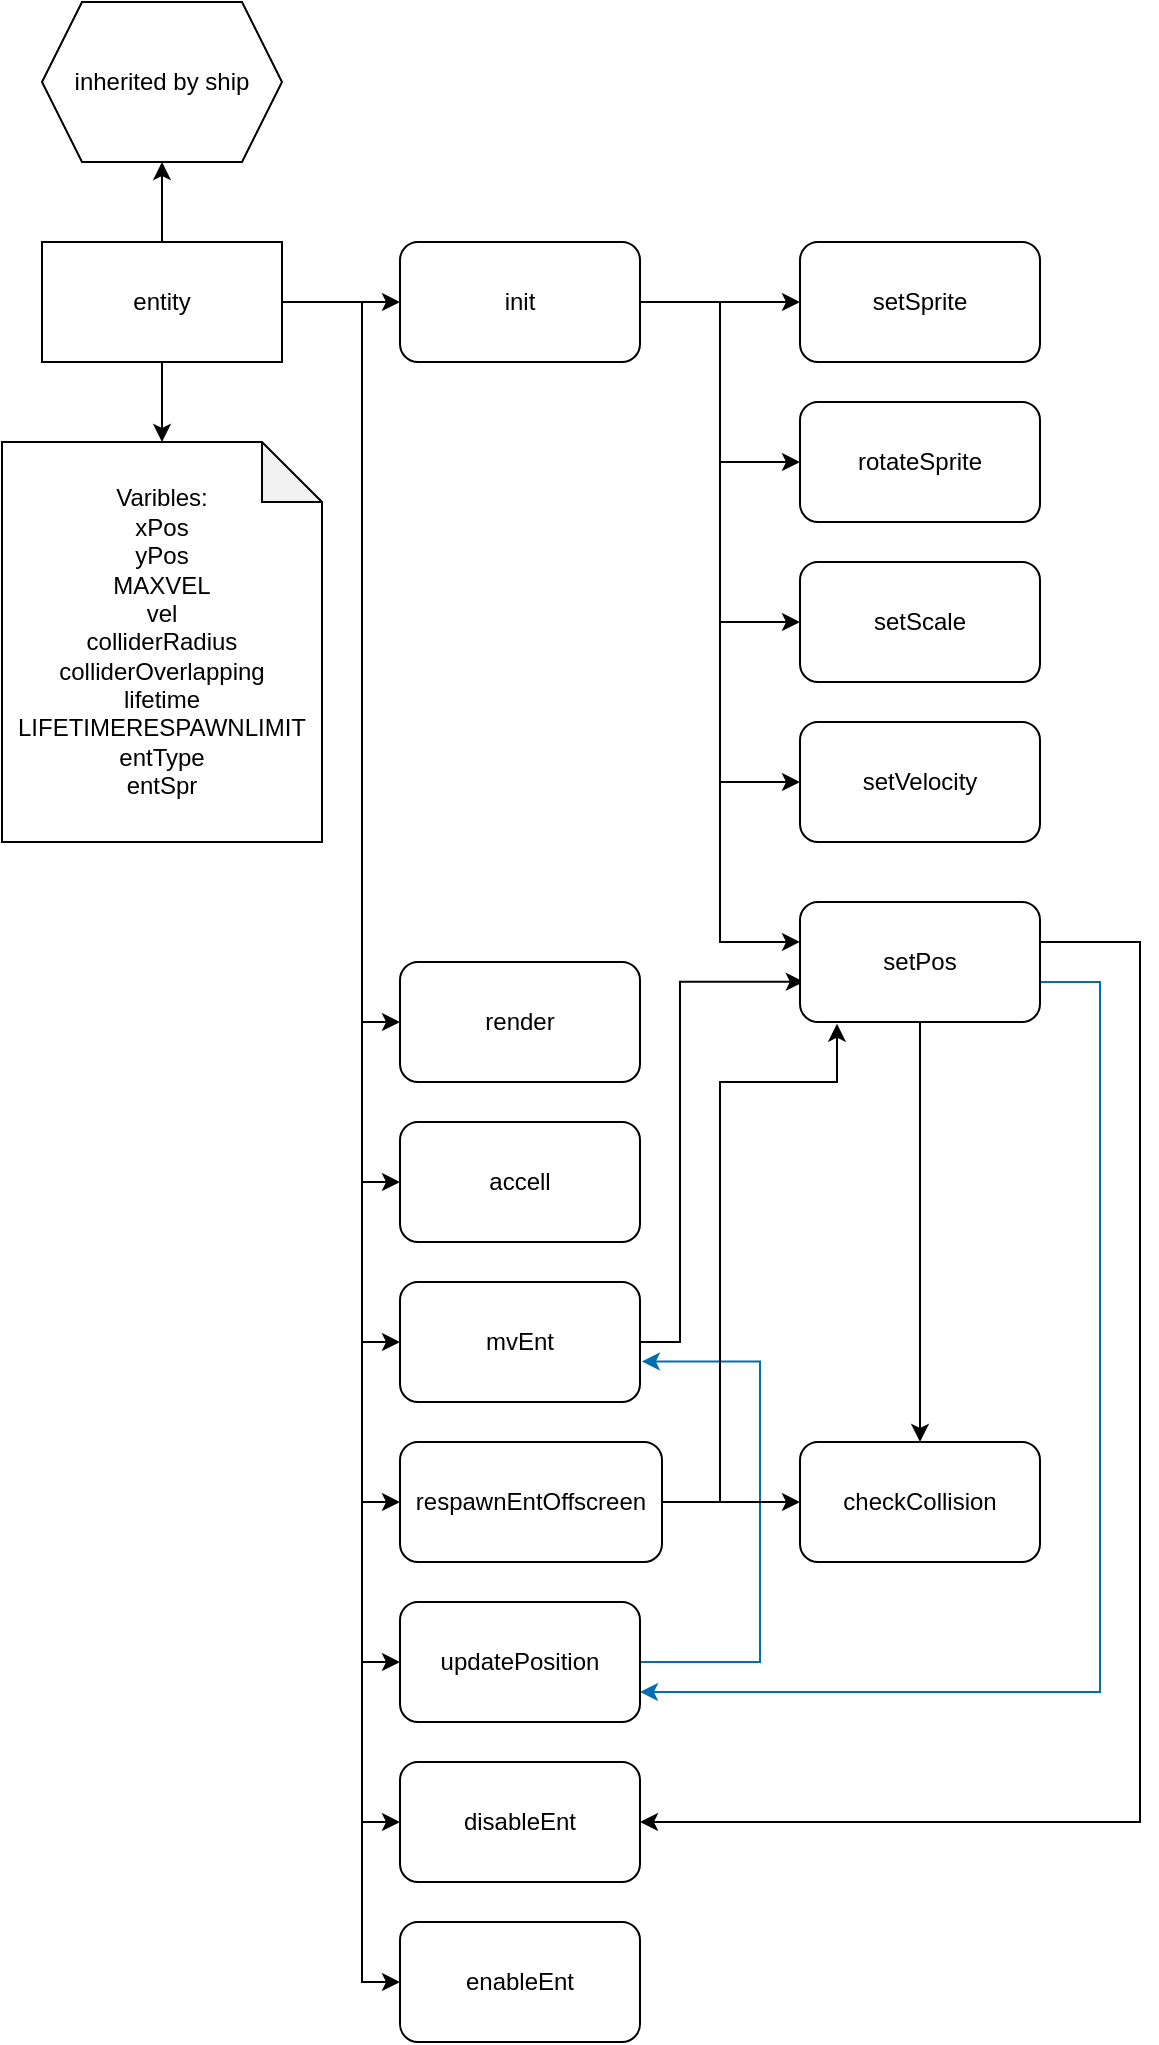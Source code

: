 <mxfile version="25.0.2">
  <diagram name="Page-1" id="BSHNCbjoeeCdyLKeYHf0">
    <mxGraphModel dx="869" dy="1681" grid="1" gridSize="10" guides="1" tooltips="1" connect="1" arrows="1" fold="1" page="1" pageScale="1" pageWidth="827" pageHeight="1169" math="0" shadow="0">
      <root>
        <mxCell id="0" />
        <mxCell id="1" parent="0" />
        <mxCell id="T4675CntPIbb6OxWo32h-7" style="edgeStyle=orthogonalEdgeStyle;rounded=0;orthogonalLoop=1;jettySize=auto;html=1;entryX=1;entryY=0.75;entryDx=0;entryDy=0;fillColor=#1ba1e2;strokeColor=#006EAF;" edge="1" parent="1" source="s_r3ZVMq5Yv6c_A7ZO6Z-6" target="T4675CntPIbb6OxWo32h-1">
          <mxGeometry relative="1" as="geometry">
            <Array as="points">
              <mxPoint x="579" y="410" />
              <mxPoint x="579" y="765" />
            </Array>
          </mxGeometry>
        </mxCell>
        <mxCell id="T4675CntPIbb6OxWo32h-2" style="edgeStyle=orthogonalEdgeStyle;rounded=0;orthogonalLoop=1;jettySize=auto;html=1;entryX=1.008;entryY=0.662;entryDx=0;entryDy=0;entryPerimeter=0;fillColor=#1ba1e2;strokeColor=#006EAF;" edge="1" parent="1" source="T4675CntPIbb6OxWo32h-1" target="s_r3ZVMq5Yv6c_A7ZO6Z-19">
          <mxGeometry relative="1" as="geometry">
            <Array as="points">
              <mxPoint x="409" y="750" />
              <mxPoint x="409" y="600" />
            </Array>
          </mxGeometry>
        </mxCell>
        <mxCell id="s_r3ZVMq5Yv6c_A7ZO6Z-21" style="edgeStyle=orthogonalEdgeStyle;rounded=0;orthogonalLoop=1;jettySize=auto;html=1;entryX=0.016;entryY=0.665;entryDx=0;entryDy=0;entryPerimeter=0;" parent="1" source="s_r3ZVMq5Yv6c_A7ZO6Z-19" target="s_r3ZVMq5Yv6c_A7ZO6Z-6" edge="1">
          <mxGeometry relative="1" as="geometry">
            <Array as="points">
              <mxPoint x="369" y="590" />
              <mxPoint x="369" y="410" />
            </Array>
            <mxPoint x="399" y="430" as="targetPoint" />
          </mxGeometry>
        </mxCell>
        <mxCell id="s_r3ZVMq5Yv6c_A7ZO6Z-3" value="" style="edgeStyle=orthogonalEdgeStyle;rounded=0;orthogonalLoop=1;jettySize=auto;html=1;" parent="1" source="s_r3ZVMq5Yv6c_A7ZO6Z-1" target="s_r3ZVMq5Yv6c_A7ZO6Z-2" edge="1">
          <mxGeometry relative="1" as="geometry" />
        </mxCell>
        <mxCell id="s_r3ZVMq5Yv6c_A7ZO6Z-13" style="edgeStyle=orthogonalEdgeStyle;rounded=0;orthogonalLoop=1;jettySize=auto;html=1;entryX=0;entryY=0.5;entryDx=0;entryDy=0;" parent="1" source="s_r3ZVMq5Yv6c_A7ZO6Z-1" target="s_r3ZVMq5Yv6c_A7ZO6Z-12" edge="1">
          <mxGeometry relative="1" as="geometry">
            <Array as="points">
              <mxPoint x="210" y="70" />
              <mxPoint x="210" y="430" />
            </Array>
          </mxGeometry>
        </mxCell>
        <mxCell id="s_r3ZVMq5Yv6c_A7ZO6Z-16" style="edgeStyle=orthogonalEdgeStyle;rounded=0;orthogonalLoop=1;jettySize=auto;html=1;entryX=0;entryY=0.5;entryDx=0;entryDy=0;" parent="1" source="s_r3ZVMq5Yv6c_A7ZO6Z-1" target="s_r3ZVMq5Yv6c_A7ZO6Z-15" edge="1">
          <mxGeometry relative="1" as="geometry">
            <Array as="points">
              <mxPoint x="210" y="70" />
              <mxPoint x="210" y="510" />
            </Array>
          </mxGeometry>
        </mxCell>
        <mxCell id="s_r3ZVMq5Yv6c_A7ZO6Z-28" style="edgeStyle=orthogonalEdgeStyle;rounded=0;orthogonalLoop=1;jettySize=auto;html=1;entryX=0;entryY=0.5;entryDx=0;entryDy=0;" parent="1" source="s_r3ZVMq5Yv6c_A7ZO6Z-1" target="s_r3ZVMq5Yv6c_A7ZO6Z-22" edge="1">
          <mxGeometry relative="1" as="geometry">
            <Array as="points">
              <mxPoint x="210" y="70" />
              <mxPoint x="210" y="670" />
            </Array>
          </mxGeometry>
        </mxCell>
        <mxCell id="s_r3ZVMq5Yv6c_A7ZO6Z-29" style="edgeStyle=orthogonalEdgeStyle;rounded=0;orthogonalLoop=1;jettySize=auto;html=1;entryX=0;entryY=0.5;entryDx=0;entryDy=0;" parent="1" source="s_r3ZVMq5Yv6c_A7ZO6Z-1" target="s_r3ZVMq5Yv6c_A7ZO6Z-19" edge="1">
          <mxGeometry relative="1" as="geometry">
            <Array as="points">
              <mxPoint x="210" y="70" />
              <mxPoint x="210" y="590" />
            </Array>
          </mxGeometry>
        </mxCell>
        <mxCell id="T4675CntPIbb6OxWo32h-3" style="edgeStyle=orthogonalEdgeStyle;rounded=0;orthogonalLoop=1;jettySize=auto;html=1;entryX=0;entryY=0.5;entryDx=0;entryDy=0;" edge="1" parent="1" source="s_r3ZVMq5Yv6c_A7ZO6Z-1" target="T4675CntPIbb6OxWo32h-1">
          <mxGeometry relative="1" as="geometry">
            <Array as="points">
              <mxPoint x="210" y="70" />
              <mxPoint x="210" y="750" />
            </Array>
          </mxGeometry>
        </mxCell>
        <mxCell id="T4675CntPIbb6OxWo32h-5" style="edgeStyle=orthogonalEdgeStyle;rounded=0;orthogonalLoop=1;jettySize=auto;html=1;entryX=0;entryY=0.5;entryDx=0;entryDy=0;" edge="1" parent="1" source="s_r3ZVMq5Yv6c_A7ZO6Z-1" target="T4675CntPIbb6OxWo32h-4">
          <mxGeometry relative="1" as="geometry">
            <Array as="points">
              <mxPoint x="210" y="70" />
              <mxPoint x="210" y="830" />
            </Array>
          </mxGeometry>
        </mxCell>
        <mxCell id="T4675CntPIbb6OxWo32h-9" style="edgeStyle=orthogonalEdgeStyle;rounded=0;orthogonalLoop=1;jettySize=auto;html=1;entryX=0;entryY=0.5;entryDx=0;entryDy=0;" edge="1" parent="1" source="s_r3ZVMq5Yv6c_A7ZO6Z-1" target="T4675CntPIbb6OxWo32h-8">
          <mxGeometry relative="1" as="geometry">
            <Array as="points">
              <mxPoint x="210" y="70" />
              <mxPoint x="210" y="910" />
            </Array>
          </mxGeometry>
        </mxCell>
        <mxCell id="T4675CntPIbb6OxWo32h-11" style="edgeStyle=orthogonalEdgeStyle;rounded=0;orthogonalLoop=1;jettySize=auto;html=1;" edge="1" parent="1" source="s_r3ZVMq5Yv6c_A7ZO6Z-1" target="T4675CntPIbb6OxWo32h-10">
          <mxGeometry relative="1" as="geometry">
            <Array as="points">
              <mxPoint x="100" y="50" />
              <mxPoint x="100" y="50" />
            </Array>
          </mxGeometry>
        </mxCell>
        <mxCell id="T4675CntPIbb6OxWo32h-23" style="edgeStyle=orthogonalEdgeStyle;rounded=0;orthogonalLoop=1;jettySize=auto;html=1;" edge="1" parent="1" source="s_r3ZVMq5Yv6c_A7ZO6Z-1" target="T4675CntPIbb6OxWo32h-21">
          <mxGeometry relative="1" as="geometry" />
        </mxCell>
        <mxCell id="s_r3ZVMq5Yv6c_A7ZO6Z-1" value="entity" style="rounded=0;whiteSpace=wrap;html=1;" parent="1" vertex="1">
          <mxGeometry x="50" y="40" width="120" height="60" as="geometry" />
        </mxCell>
        <mxCell id="s_r3ZVMq5Yv6c_A7ZO6Z-4" style="edgeStyle=orthogonalEdgeStyle;rounded=0;orthogonalLoop=1;jettySize=auto;html=1;" parent="1" source="s_r3ZVMq5Yv6c_A7ZO6Z-2" target="s_r3ZVMq5Yv6c_A7ZO6Z-5" edge="1">
          <mxGeometry relative="1" as="geometry">
            <mxPoint x="389" y="70" as="targetPoint" />
          </mxGeometry>
        </mxCell>
        <mxCell id="s_r3ZVMq5Yv6c_A7ZO6Z-9" style="edgeStyle=orthogonalEdgeStyle;rounded=0;orthogonalLoop=1;jettySize=auto;html=1;entryX=0;entryY=0.5;entryDx=0;entryDy=0;" parent="1" source="s_r3ZVMq5Yv6c_A7ZO6Z-2" target="s_r3ZVMq5Yv6c_A7ZO6Z-7" edge="1">
          <mxGeometry relative="1" as="geometry" />
        </mxCell>
        <mxCell id="s_r3ZVMq5Yv6c_A7ZO6Z-10" style="edgeStyle=orthogonalEdgeStyle;rounded=0;orthogonalLoop=1;jettySize=auto;html=1;entryX=0;entryY=0.333;entryDx=0;entryDy=0;entryPerimeter=0;" parent="1" source="s_r3ZVMq5Yv6c_A7ZO6Z-2" target="s_r3ZVMq5Yv6c_A7ZO6Z-6" edge="1">
          <mxGeometry relative="1" as="geometry" />
        </mxCell>
        <mxCell id="s_r3ZVMq5Yv6c_A7ZO6Z-11" style="edgeStyle=orthogonalEdgeStyle;rounded=0;orthogonalLoop=1;jettySize=auto;html=1;entryX=0;entryY=0.5;entryDx=0;entryDy=0;" parent="1" source="s_r3ZVMq5Yv6c_A7ZO6Z-2" target="s_r3ZVMq5Yv6c_A7ZO6Z-8" edge="1">
          <mxGeometry relative="1" as="geometry">
            <mxPoint x="339" y="300" as="targetPoint" />
            <Array as="points">
              <mxPoint x="389" y="70" />
              <mxPoint x="389" y="230" />
            </Array>
          </mxGeometry>
        </mxCell>
        <mxCell id="T4675CntPIbb6OxWo32h-24" style="edgeStyle=orthogonalEdgeStyle;rounded=0;orthogonalLoop=1;jettySize=auto;html=1;entryX=0;entryY=0.5;entryDx=0;entryDy=0;" edge="1" parent="1" source="s_r3ZVMq5Yv6c_A7ZO6Z-2" target="T4675CntPIbb6OxWo32h-12">
          <mxGeometry relative="1" as="geometry" />
        </mxCell>
        <mxCell id="s_r3ZVMq5Yv6c_A7ZO6Z-2" value="init" style="whiteSpace=wrap;html=1;rounded=1;glass=0;" parent="1" vertex="1">
          <mxGeometry x="229" y="40" width="120" height="60" as="geometry" />
        </mxCell>
        <mxCell id="s_r3ZVMq5Yv6c_A7ZO6Z-5" value="setSprite" style="rounded=1;whiteSpace=wrap;html=1;" parent="1" vertex="1">
          <mxGeometry x="429" y="40" width="120" height="60" as="geometry" />
        </mxCell>
        <mxCell id="s_r3ZVMq5Yv6c_A7ZO6Z-27" style="edgeStyle=orthogonalEdgeStyle;rounded=0;orthogonalLoop=1;jettySize=auto;html=1;entryX=0.5;entryY=0;entryDx=0;entryDy=0;" parent="1" source="s_r3ZVMq5Yv6c_A7ZO6Z-6" target="s_r3ZVMq5Yv6c_A7ZO6Z-25" edge="1">
          <mxGeometry relative="1" as="geometry" />
        </mxCell>
        <mxCell id="T4675CntPIbb6OxWo32h-6" style="edgeStyle=orthogonalEdgeStyle;rounded=0;orthogonalLoop=1;jettySize=auto;html=1;entryX=1;entryY=0.5;entryDx=0;entryDy=0;" edge="1" parent="1" source="s_r3ZVMq5Yv6c_A7ZO6Z-6" target="T4675CntPIbb6OxWo32h-4">
          <mxGeometry relative="1" as="geometry">
            <Array as="points">
              <mxPoint x="599" y="390" />
              <mxPoint x="599" y="830" />
            </Array>
          </mxGeometry>
        </mxCell>
        <mxCell id="s_r3ZVMq5Yv6c_A7ZO6Z-6" value="setPos" style="rounded=1;whiteSpace=wrap;html=1;" parent="1" vertex="1">
          <mxGeometry x="429" y="370" width="120" height="60" as="geometry" />
        </mxCell>
        <mxCell id="s_r3ZVMq5Yv6c_A7ZO6Z-7" value="rotateSprite" style="rounded=1;whiteSpace=wrap;html=1;" parent="1" vertex="1">
          <mxGeometry x="429" y="120" width="120" height="60" as="geometry" />
        </mxCell>
        <mxCell id="s_r3ZVMq5Yv6c_A7ZO6Z-8" value="setScale" style="rounded=1;whiteSpace=wrap;html=1;" parent="1" vertex="1">
          <mxGeometry x="429" y="200" width="120" height="60" as="geometry" />
        </mxCell>
        <mxCell id="s_r3ZVMq5Yv6c_A7ZO6Z-12" value="render" style="whiteSpace=wrap;html=1;rounded=1;glass=0;" parent="1" vertex="1">
          <mxGeometry x="229" y="400" width="120" height="60" as="geometry" />
        </mxCell>
        <mxCell id="s_r3ZVMq5Yv6c_A7ZO6Z-15" value="accell" style="whiteSpace=wrap;html=1;rounded=1;glass=0;" parent="1" vertex="1">
          <mxGeometry x="229" y="480" width="120" height="60" as="geometry" />
        </mxCell>
        <mxCell id="s_r3ZVMq5Yv6c_A7ZO6Z-19" value="mvEnt" style="rounded=1;whiteSpace=wrap;html=1;" parent="1" vertex="1">
          <mxGeometry x="229" y="560" width="120" height="60" as="geometry" />
        </mxCell>
        <mxCell id="s_r3ZVMq5Yv6c_A7ZO6Z-26" style="edgeStyle=orthogonalEdgeStyle;rounded=0;orthogonalLoop=1;jettySize=auto;html=1;entryX=0;entryY=0.5;entryDx=0;entryDy=0;" parent="1" source="s_r3ZVMq5Yv6c_A7ZO6Z-22" target="s_r3ZVMq5Yv6c_A7ZO6Z-25" edge="1">
          <mxGeometry relative="1" as="geometry" />
        </mxCell>
        <mxCell id="s_r3ZVMq5Yv6c_A7ZO6Z-22" value="respawnEntOffscreen" style="rounded=1;whiteSpace=wrap;html=1;" parent="1" vertex="1">
          <mxGeometry x="229" y="640" width="131" height="60" as="geometry" />
        </mxCell>
        <mxCell id="s_r3ZVMq5Yv6c_A7ZO6Z-24" style="edgeStyle=orthogonalEdgeStyle;rounded=0;orthogonalLoop=1;jettySize=auto;html=1;entryX=0.154;entryY=1.014;entryDx=0;entryDy=0;entryPerimeter=0;" parent="1" source="s_r3ZVMq5Yv6c_A7ZO6Z-22" target="s_r3ZVMq5Yv6c_A7ZO6Z-6" edge="1">
          <mxGeometry relative="1" as="geometry">
            <Array as="points">
              <mxPoint x="389" y="670" />
              <mxPoint x="389" y="460" />
              <mxPoint x="448" y="460" />
            </Array>
          </mxGeometry>
        </mxCell>
        <mxCell id="s_r3ZVMq5Yv6c_A7ZO6Z-25" value="checkCollision" style="rounded=1;whiteSpace=wrap;html=1;" parent="1" vertex="1">
          <mxGeometry x="429" y="640" width="120" height="60" as="geometry" />
        </mxCell>
        <mxCell id="T4675CntPIbb6OxWo32h-1" value="updatePosition" style="rounded=1;whiteSpace=wrap;html=1;" vertex="1" parent="1">
          <mxGeometry x="229" y="720" width="120" height="60" as="geometry" />
        </mxCell>
        <mxCell id="T4675CntPIbb6OxWo32h-4" value="disableEnt" style="rounded=1;whiteSpace=wrap;html=1;" vertex="1" parent="1">
          <mxGeometry x="229" y="800" width="120" height="60" as="geometry" />
        </mxCell>
        <mxCell id="T4675CntPIbb6OxWo32h-8" value="enableEnt" style="rounded=1;whiteSpace=wrap;html=1;" vertex="1" parent="1">
          <mxGeometry x="229" y="880" width="120" height="60" as="geometry" />
        </mxCell>
        <mxCell id="T4675CntPIbb6OxWo32h-10" value="inherited by ship" style="shape=hexagon;perimeter=hexagonPerimeter2;whiteSpace=wrap;html=1;fixedSize=1;" vertex="1" parent="1">
          <mxGeometry x="50" y="-80" width="120" height="80" as="geometry" />
        </mxCell>
        <mxCell id="T4675CntPIbb6OxWo32h-12" value="setVelocity" style="whiteSpace=wrap;html=1;rounded=1;glass=0;" vertex="1" parent="1">
          <mxGeometry x="429" y="280" width="120" height="60" as="geometry" />
        </mxCell>
        <mxCell id="T4675CntPIbb6OxWo32h-21" value="&lt;div&gt;Varibles:&lt;/div&gt;xPos&lt;div&gt;yPos&lt;/div&gt;&lt;div&gt;MAXVEL&lt;/div&gt;&lt;div&gt;vel&lt;/div&gt;&lt;div&gt;colliderRadius&lt;/div&gt;&lt;div&gt;colliderOverlapping&lt;/div&gt;&lt;div&gt;lifetime&lt;/div&gt;&lt;div&gt;LIFETIMERESPAWNLIMIT&lt;/div&gt;&lt;div&gt;entType&lt;/div&gt;&lt;div&gt;entSpr&lt;/div&gt;" style="shape=note;whiteSpace=wrap;html=1;backgroundOutline=1;darkOpacity=0.05;" vertex="1" parent="1">
          <mxGeometry x="30" y="140" width="160" height="200" as="geometry" />
        </mxCell>
      </root>
    </mxGraphModel>
  </diagram>
</mxfile>
